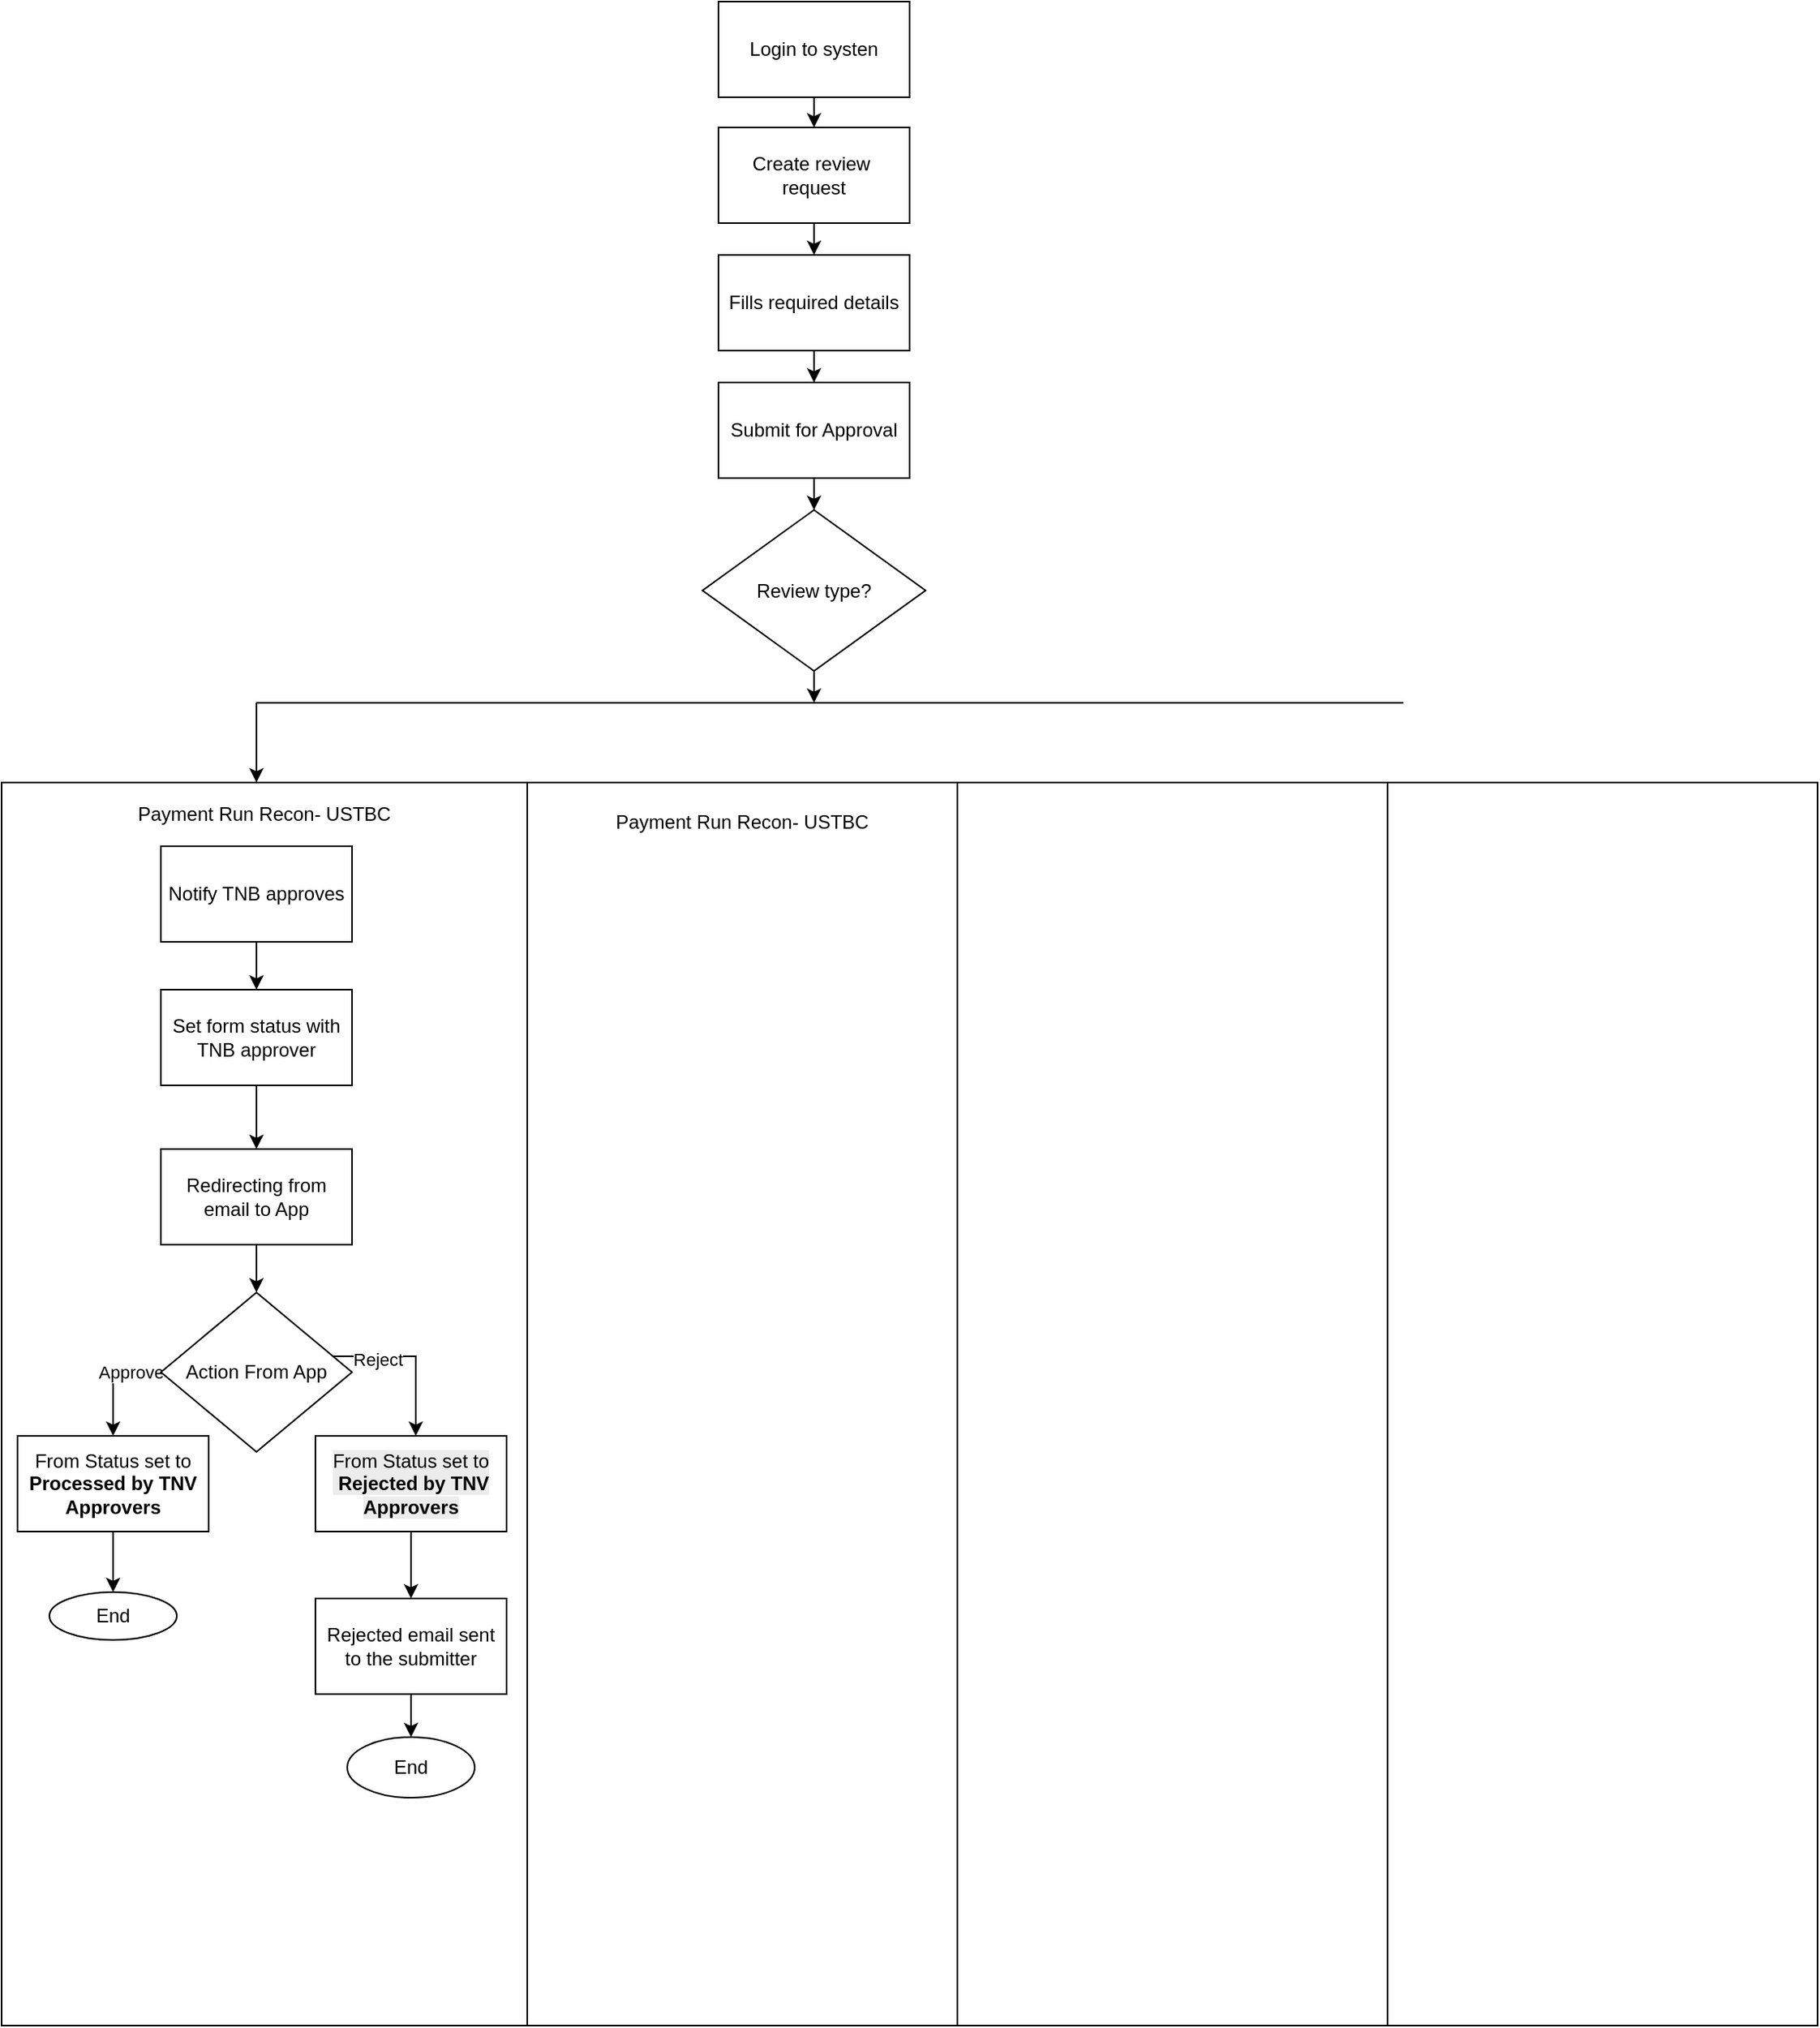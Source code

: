 <mxfile version="28.0.7">
  <diagram name="Page-1" id="RRq_vOHoM3w0SPPq-Br-">
    <mxGraphModel dx="2422" dy="926" grid="1" gridSize="10" guides="1" tooltips="1" connect="1" arrows="1" fold="1" page="1" pageScale="1" pageWidth="850" pageHeight="1100" math="0" shadow="0">
      <root>
        <mxCell id="0" />
        <mxCell id="1" parent="0" />
        <mxCell id="RP5Iu0WuyFqPS3_i7d5G-12" value="" style="edgeStyle=orthogonalEdgeStyle;rounded=0;orthogonalLoop=1;jettySize=auto;html=1;" edge="1" parent="1" source="RP5Iu0WuyFqPS3_i7d5G-13" target="RP5Iu0WuyFqPS3_i7d5G-15">
          <mxGeometry relative="1" as="geometry" />
        </mxCell>
        <mxCell id="RP5Iu0WuyFqPS3_i7d5G-13" value="Login to systen" style="rounded=0;whiteSpace=wrap;html=1;" vertex="1" parent="1">
          <mxGeometry x="330" y="40" width="120" height="60" as="geometry" />
        </mxCell>
        <mxCell id="RP5Iu0WuyFqPS3_i7d5G-14" value="" style="edgeStyle=orthogonalEdgeStyle;rounded=0;orthogonalLoop=1;jettySize=auto;html=1;" edge="1" parent="1" source="RP5Iu0WuyFqPS3_i7d5G-15" target="RP5Iu0WuyFqPS3_i7d5G-17">
          <mxGeometry relative="1" as="geometry" />
        </mxCell>
        <mxCell id="RP5Iu0WuyFqPS3_i7d5G-15" value="Create review&amp;nbsp;&lt;div&gt;request&lt;/div&gt;" style="rounded=0;whiteSpace=wrap;html=1;" vertex="1" parent="1">
          <mxGeometry x="330" y="119" width="120" height="60" as="geometry" />
        </mxCell>
        <mxCell id="RP5Iu0WuyFqPS3_i7d5G-16" value="" style="edgeStyle=orthogonalEdgeStyle;rounded=0;orthogonalLoop=1;jettySize=auto;html=1;" edge="1" parent="1" source="RP5Iu0WuyFqPS3_i7d5G-17" target="RP5Iu0WuyFqPS3_i7d5G-19">
          <mxGeometry relative="1" as="geometry" />
        </mxCell>
        <mxCell id="RP5Iu0WuyFqPS3_i7d5G-17" value="Fills required details" style="rounded=0;whiteSpace=wrap;html=1;" vertex="1" parent="1">
          <mxGeometry x="330" y="199" width="120" height="60" as="geometry" />
        </mxCell>
        <mxCell id="RP5Iu0WuyFqPS3_i7d5G-18" value="" style="edgeStyle=orthogonalEdgeStyle;rounded=0;orthogonalLoop=1;jettySize=auto;html=1;" edge="1" parent="1" source="RP5Iu0WuyFqPS3_i7d5G-19" target="RP5Iu0WuyFqPS3_i7d5G-20">
          <mxGeometry relative="1" as="geometry" />
        </mxCell>
        <mxCell id="RP5Iu0WuyFqPS3_i7d5G-19" value="Submit for Approval" style="rounded=0;whiteSpace=wrap;html=1;" vertex="1" parent="1">
          <mxGeometry x="330" y="279" width="120" height="60" as="geometry" />
        </mxCell>
        <mxCell id="RP5Iu0WuyFqPS3_i7d5G-20" value="Review type?" style="rhombus;whiteSpace=wrap;html=1;rounded=0;" vertex="1" parent="1">
          <mxGeometry x="320" y="359" width="140" height="101" as="geometry" />
        </mxCell>
        <mxCell id="RP5Iu0WuyFqPS3_i7d5G-21" value="" style="endArrow=classic;html=1;rounded=0;exitX=0.5;exitY=1;exitDx=0;exitDy=0;" edge="1" parent="1" source="RP5Iu0WuyFqPS3_i7d5G-20">
          <mxGeometry width="50" height="50" relative="1" as="geometry">
            <mxPoint x="390" y="450" as="sourcePoint" />
            <mxPoint x="390" y="480" as="targetPoint" />
          </mxGeometry>
        </mxCell>
        <mxCell id="RP5Iu0WuyFqPS3_i7d5G-22" value="" style="endArrow=none;html=1;rounded=0;" edge="1" parent="1">
          <mxGeometry width="50" height="50" relative="1" as="geometry">
            <mxPoint x="40" y="480" as="sourcePoint" />
            <mxPoint x="760" y="480" as="targetPoint" />
            <Array as="points" />
          </mxGeometry>
        </mxCell>
        <mxCell id="RP5Iu0WuyFqPS3_i7d5G-23" value="" style="endArrow=classic;html=1;rounded=0;" edge="1" parent="1">
          <mxGeometry width="50" height="50" relative="1" as="geometry">
            <mxPoint x="40" y="480" as="sourcePoint" />
            <mxPoint x="40" y="530" as="targetPoint" />
          </mxGeometry>
        </mxCell>
        <mxCell id="RP5Iu0WuyFqPS3_i7d5G-24" value="" style="rounded=0;whiteSpace=wrap;html=1;" vertex="1" parent="1">
          <mxGeometry x="-120" y="530" width="330" height="780" as="geometry" />
        </mxCell>
        <mxCell id="RP5Iu0WuyFqPS3_i7d5G-25" value="Payment Run Recon- USTBC" style="text;html=1;align=center;verticalAlign=middle;whiteSpace=wrap;rounded=0;" vertex="1" parent="1">
          <mxGeometry x="-50" y="535" width="190" height="30" as="geometry" />
        </mxCell>
        <mxCell id="RP5Iu0WuyFqPS3_i7d5G-26" value="" style="edgeStyle=orthogonalEdgeStyle;rounded=0;orthogonalLoop=1;jettySize=auto;html=1;" edge="1" parent="1" source="RP5Iu0WuyFqPS3_i7d5G-27" target="RP5Iu0WuyFqPS3_i7d5G-29">
          <mxGeometry relative="1" as="geometry" />
        </mxCell>
        <mxCell id="RP5Iu0WuyFqPS3_i7d5G-27" value="Notify TNB approves" style="rounded=0;whiteSpace=wrap;html=1;" vertex="1" parent="1">
          <mxGeometry x="-20" y="570" width="120" height="60" as="geometry" />
        </mxCell>
        <mxCell id="RP5Iu0WuyFqPS3_i7d5G-28" value="" style="edgeStyle=orthogonalEdgeStyle;rounded=0;orthogonalLoop=1;jettySize=auto;html=1;" edge="1" parent="1" source="RP5Iu0WuyFqPS3_i7d5G-29" target="RP5Iu0WuyFqPS3_i7d5G-31">
          <mxGeometry relative="1" as="geometry" />
        </mxCell>
        <mxCell id="RP5Iu0WuyFqPS3_i7d5G-29" value="Set form status with TNB approver" style="rounded=0;whiteSpace=wrap;html=1;" vertex="1" parent="1">
          <mxGeometry x="-20" y="660" width="120" height="60" as="geometry" />
        </mxCell>
        <mxCell id="RP5Iu0WuyFqPS3_i7d5G-30" value="" style="edgeStyle=orthogonalEdgeStyle;rounded=0;orthogonalLoop=1;jettySize=auto;html=1;" edge="1" parent="1" source="RP5Iu0WuyFqPS3_i7d5G-31" target="RP5Iu0WuyFqPS3_i7d5G-36">
          <mxGeometry relative="1" as="geometry" />
        </mxCell>
        <mxCell id="RP5Iu0WuyFqPS3_i7d5G-31" value="Redirecting from email to App" style="rounded=0;whiteSpace=wrap;html=1;" vertex="1" parent="1">
          <mxGeometry x="-20" y="760" width="120" height="60" as="geometry" />
        </mxCell>
        <mxCell id="RP5Iu0WuyFqPS3_i7d5G-32" value="" style="edgeStyle=orthogonalEdgeStyle;rounded=0;orthogonalLoop=1;jettySize=auto;html=1;exitX=0;exitY=0.5;exitDx=0;exitDy=0;" edge="1" parent="1" source="RP5Iu0WuyFqPS3_i7d5G-36" target="RP5Iu0WuyFqPS3_i7d5G-38">
          <mxGeometry relative="1" as="geometry" />
        </mxCell>
        <mxCell id="RP5Iu0WuyFqPS3_i7d5G-33" value="Approve" style="edgeLabel;html=1;align=center;verticalAlign=middle;resizable=0;points=[];" vertex="1" connectable="0" parent="RP5Iu0WuyFqPS3_i7d5G-32">
          <mxGeometry x="-0.504" relative="1" as="geometry">
            <mxPoint x="-2" as="offset" />
          </mxGeometry>
        </mxCell>
        <mxCell id="RP5Iu0WuyFqPS3_i7d5G-34" value="" style="edgeStyle=orthogonalEdgeStyle;rounded=0;orthogonalLoop=1;jettySize=auto;html=1;" edge="1" parent="1" source="RP5Iu0WuyFqPS3_i7d5G-36" target="RP5Iu0WuyFqPS3_i7d5G-40">
          <mxGeometry relative="1" as="geometry">
            <Array as="points">
              <mxPoint x="140" y="890" />
            </Array>
          </mxGeometry>
        </mxCell>
        <mxCell id="RP5Iu0WuyFqPS3_i7d5G-35" value="Reject" style="edgeLabel;html=1;align=center;verticalAlign=middle;resizable=0;points=[];" vertex="1" connectable="0" parent="RP5Iu0WuyFqPS3_i7d5G-34">
          <mxGeometry x="-0.693" y="-2" relative="1" as="geometry">
            <mxPoint x="12" as="offset" />
          </mxGeometry>
        </mxCell>
        <mxCell id="RP5Iu0WuyFqPS3_i7d5G-50" style="edgeStyle=orthogonalEdgeStyle;rounded=0;orthogonalLoop=1;jettySize=auto;html=1;exitX=1;exitY=0.5;exitDx=0;exitDy=0;strokeColor=#FF6392;fontColor=#5AA9E6;fillColor=#FFE45E;" edge="1" parent="1" source="RP5Iu0WuyFqPS3_i7d5G-36">
          <mxGeometry relative="1" as="geometry">
            <mxPoint x="80" y="890" as="targetPoint" />
          </mxGeometry>
        </mxCell>
        <mxCell id="RP5Iu0WuyFqPS3_i7d5G-36" value="Action From App" style="rhombus;whiteSpace=wrap;html=1;rounded=0;" vertex="1" parent="1">
          <mxGeometry x="-20" y="850" width="120" height="100" as="geometry" />
        </mxCell>
        <mxCell id="RP5Iu0WuyFqPS3_i7d5G-37" value="" style="edgeStyle=orthogonalEdgeStyle;rounded=0;orthogonalLoop=1;jettySize=auto;html=1;" edge="1" parent="1" source="RP5Iu0WuyFqPS3_i7d5G-38" target="RP5Iu0WuyFqPS3_i7d5G-41">
          <mxGeometry relative="1" as="geometry" />
        </mxCell>
        <mxCell id="RP5Iu0WuyFqPS3_i7d5G-38" value="From Status set to &lt;b&gt;Processed by TNV Approvers&lt;/b&gt;" style="whiteSpace=wrap;html=1;rounded=0;" vertex="1" parent="1">
          <mxGeometry x="-110" y="940" width="120" height="60" as="geometry" />
        </mxCell>
        <mxCell id="RP5Iu0WuyFqPS3_i7d5G-39" value="" style="edgeStyle=orthogonalEdgeStyle;rounded=0;orthogonalLoop=1;jettySize=auto;html=1;" edge="1" parent="1" source="RP5Iu0WuyFqPS3_i7d5G-40" target="RP5Iu0WuyFqPS3_i7d5G-43">
          <mxGeometry relative="1" as="geometry" />
        </mxCell>
        <mxCell id="RP5Iu0WuyFqPS3_i7d5G-40" value="&lt;br&gt;&lt;span style=&quot;color: rgb(0, 0, 0); font-family: Helvetica; font-size: 12px; font-style: normal; font-variant-ligatures: normal; font-variant-caps: normal; letter-spacing: normal; orphans: 2; text-align: center; text-indent: 0px; text-transform: none; widows: 2; word-spacing: 0px; -webkit-text-stroke-width: 0px; white-space: normal; background-color: rgb(236, 236, 236); text-decoration-thickness: initial; text-decoration-style: initial; text-decoration-color: initial; float: none; display: inline !important;&quot;&gt;From Status set to&lt;br&gt;&amp;nbsp;&lt;b&gt;Rejected&lt;/b&gt;&lt;/span&gt;&lt;b style=&quot;forced-color-adjust: none; color: rgb(0, 0, 0); font-family: Helvetica; font-size: 12px; font-style: normal; font-variant-ligatures: normal; font-variant-caps: normal; letter-spacing: normal; orphans: 2; text-align: center; text-indent: 0px; text-transform: none; widows: 2; word-spacing: 0px; -webkit-text-stroke-width: 0px; white-space: normal; background-color: rgb(236, 236, 236); text-decoration-thickness: initial; text-decoration-style: initial; text-decoration-color: initial;&quot;&gt;&amp;nbsp;by TNV Approvers&lt;/b&gt;&lt;div&gt;&lt;br/&gt;&lt;/div&gt;" style="whiteSpace=wrap;html=1;rounded=0;" vertex="1" parent="1">
          <mxGeometry x="77" y="940" width="120" height="60" as="geometry" />
        </mxCell>
        <mxCell id="RP5Iu0WuyFqPS3_i7d5G-41" value="End" style="ellipse;whiteSpace=wrap;html=1;rounded=0;" vertex="1" parent="1">
          <mxGeometry x="-90" y="1038" width="80" height="30" as="geometry" />
        </mxCell>
        <mxCell id="RP5Iu0WuyFqPS3_i7d5G-42" value="" style="edgeStyle=orthogonalEdgeStyle;rounded=0;orthogonalLoop=1;jettySize=auto;html=1;" edge="1" parent="1" source="RP5Iu0WuyFqPS3_i7d5G-43" target="RP5Iu0WuyFqPS3_i7d5G-44">
          <mxGeometry relative="1" as="geometry" />
        </mxCell>
        <mxCell id="RP5Iu0WuyFqPS3_i7d5G-43" value="&lt;div&gt;Rejected email sent to the submitter&lt;/div&gt;" style="whiteSpace=wrap;html=1;rounded=0;" vertex="1" parent="1">
          <mxGeometry x="77" y="1042" width="120" height="60" as="geometry" />
        </mxCell>
        <mxCell id="RP5Iu0WuyFqPS3_i7d5G-44" value="End" style="ellipse;whiteSpace=wrap;html=1;rounded=0;" vertex="1" parent="1">
          <mxGeometry x="97" y="1129" width="80" height="38" as="geometry" />
        </mxCell>
        <mxCell id="RP5Iu0WuyFqPS3_i7d5G-45" value="" style="rounded=0;whiteSpace=wrap;html=1;" vertex="1" parent="1">
          <mxGeometry x="210" y="530" width="270" height="780" as="geometry" />
        </mxCell>
        <mxCell id="RP5Iu0WuyFqPS3_i7d5G-46" value="" style="rounded=0;whiteSpace=wrap;html=1;" vertex="1" parent="1">
          <mxGeometry x="480" y="530" width="270" height="780" as="geometry" />
        </mxCell>
        <mxCell id="RP5Iu0WuyFqPS3_i7d5G-48" value="Payment Run Recon- USTBC" style="text;html=1;align=center;verticalAlign=middle;whiteSpace=wrap;rounded=0;" vertex="1" parent="1">
          <mxGeometry x="250" y="540" width="190" height="30" as="geometry" />
        </mxCell>
        <mxCell id="RP5Iu0WuyFqPS3_i7d5G-49" value="" style="rounded=0;whiteSpace=wrap;html=1;" vertex="1" parent="1">
          <mxGeometry x="750" y="530" width="270" height="780" as="geometry" />
        </mxCell>
      </root>
    </mxGraphModel>
  </diagram>
</mxfile>
